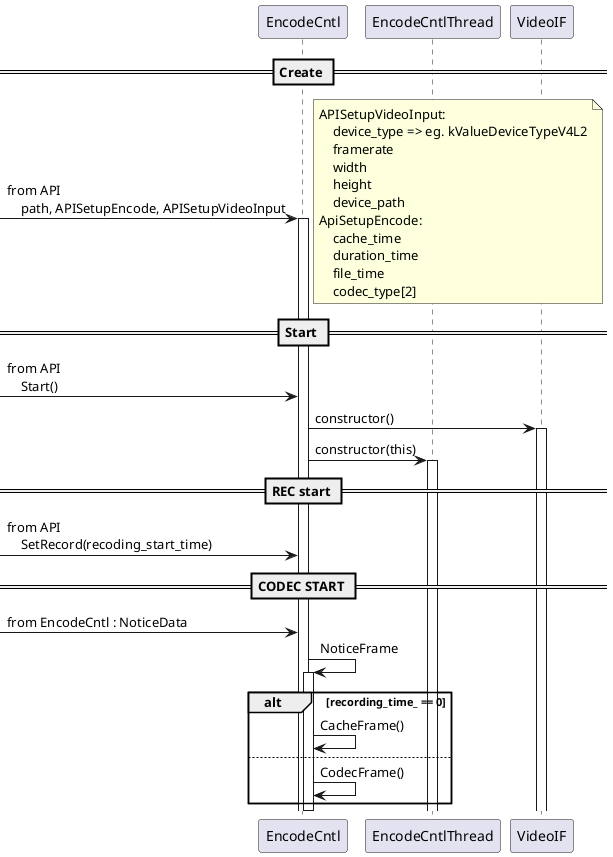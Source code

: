 @startuml
'participant NodeRef
'participant EditCntl
participant EncodeCntl
participant EncodeCntlThread
'participant thread_function
'participant VideoIF
'participant VideoOutput
'participant VideoEncoder
'participant EncoderBase
'participant VideoStreamPacket
'participant GSTWrap
'participant gst_pipeline

== Create ==
[-> EncodeCntl : from API\n    path, APISetupEncode, APISetupVideoInput
note right
APISetupVideoInput:
    device_type => eg. kValueDeviceTypeV4L2
    framerate
    width
    height
    device_path
ApiSetupEncode:
    cache_time
    duration_time
    file_time
    codec_type[2]
end note

activate EncodeCntl
== Start ==
[-> EncodeCntl : from API\n    Start()
EncodeCntl -> VideoIF : constructor()
activate VideoIF
EncodeCntl -> EncodeCntlThread : constructor(this)
activate EncodeCntlThread

/'
NodeRef -> EncodeCntl : Start()
activate EncodeCntl
EncodeCntl -> VideoIF : constructor()
activate VideoIF
VideoIF -> GSTWrap : constructor()
activate GSTWrap
EncodeCntl <- VideoIF : instance
NodeRef <- EncodeCntl
deactivate EncodeCntl
'/
== REC start ==
[-> EncodeCntl : from API\n    SetRecord(recoding_start_time)
/'
NodeRef -> EncodeCntl : SetRecord(rec_start_time)
group when [ recording_time_ == 0 ]
  EncodeCntl -> EncodeCntl : recording_time_ = recording_time_
end
EncodeCntl -> EncodeCntl : id = related_id_.SetRelated(rec_start_time)
NodeRef <- EncodeCntl : id
'/
'== push Frame ==
/'
EditCntl -> EncodeCntl : PushEvent(kDataLinkIDNotice)
EncodeCntl -> EncodeCntlThread : normal_queue.push(kDataLinkIDNotice)
EncodeCntlThread -->> thread_function : cond_.notify_one()\nwakeup thread
EditCntl <- EncodeCntlThread :
thread_function -> EncodeCntlThread : EventFunction
activate EncodeCntlThread
EncodeCntlThread -> EncodeCntl : NoticeFrame
activate EncodeCntl
alt rec_start_time == 0
  EncodeCntl -> EncodeCntl : CacheFrame()
  activate EncodeCntl
  note over EncodeCntl : cache_time_ 時間以上経過している frame を削除
  EncodeCntl -> EncodeCntl
  deactivate EncodeCntl
else
  EncodeCntl -> EncodeCntl : CodecFrame()
  activate EncodeCntl
  group while [ frame_item = FrontFrame(&pop_index) ]
    EncodeCntl -> EncodeCntl : frame_time = frame_item->GetTine()\nrelated_data_id = related_id_.GetRelated(frame_time)
    alt related_data_id > 0
      alt related_data_id_ == 0
        EncodeCntl -> EncodeCntl : CodecStart(frame_time)\nCodecPush(frame_item)
      else related_data_id_ == related_data_id
        EncodeCntl -> EncodeCntl : CodecPush(frame_item)
      else
        EncodeCntl -> EncodeCntl : CodecStop(frame_item, related_data_id_)\nCodecStart(frame_item)\nCodecPush(frame_item)
      end
    EncodeCntl -> EncodeCntl : related_data_id_ = related_data_id\nPopData(pop_index)
    else
      note over EncodeCntl : Recording time より前の framew は捨てる
      EncodeCntl -> EncodeCntl : PopData(pop_index)
      alt related_data_id_ > 0
        EncodeCntl -> EncodeCntl : CodecStop(frame_item, related_data_id_)\nrecording_time_ = 0\nrelated_data_id_ = 0
      end
      deactivate EncodeCntl
    end
  end
end
EncodeCntlThread <- EncodeCntl :
deactivate EncodeCntl
thread_function <- EncodeCntlThread :
deactivate EncodeCntlThread
'/
== CODEC START ==
[-> EncodeCntl : from EncodeCntl : NoticeData
EncodeCntl -> EncodeCntl : NoticeFrame
activate EncodeCntl
alt recording_time_ == 0
  EncodeCntl -> EncodeCntl :  CacheFrame()
else
  EncodeCntl -> EncodeCntl : CodecFrame()
end
deactivate EncodeCntl



@enduml
